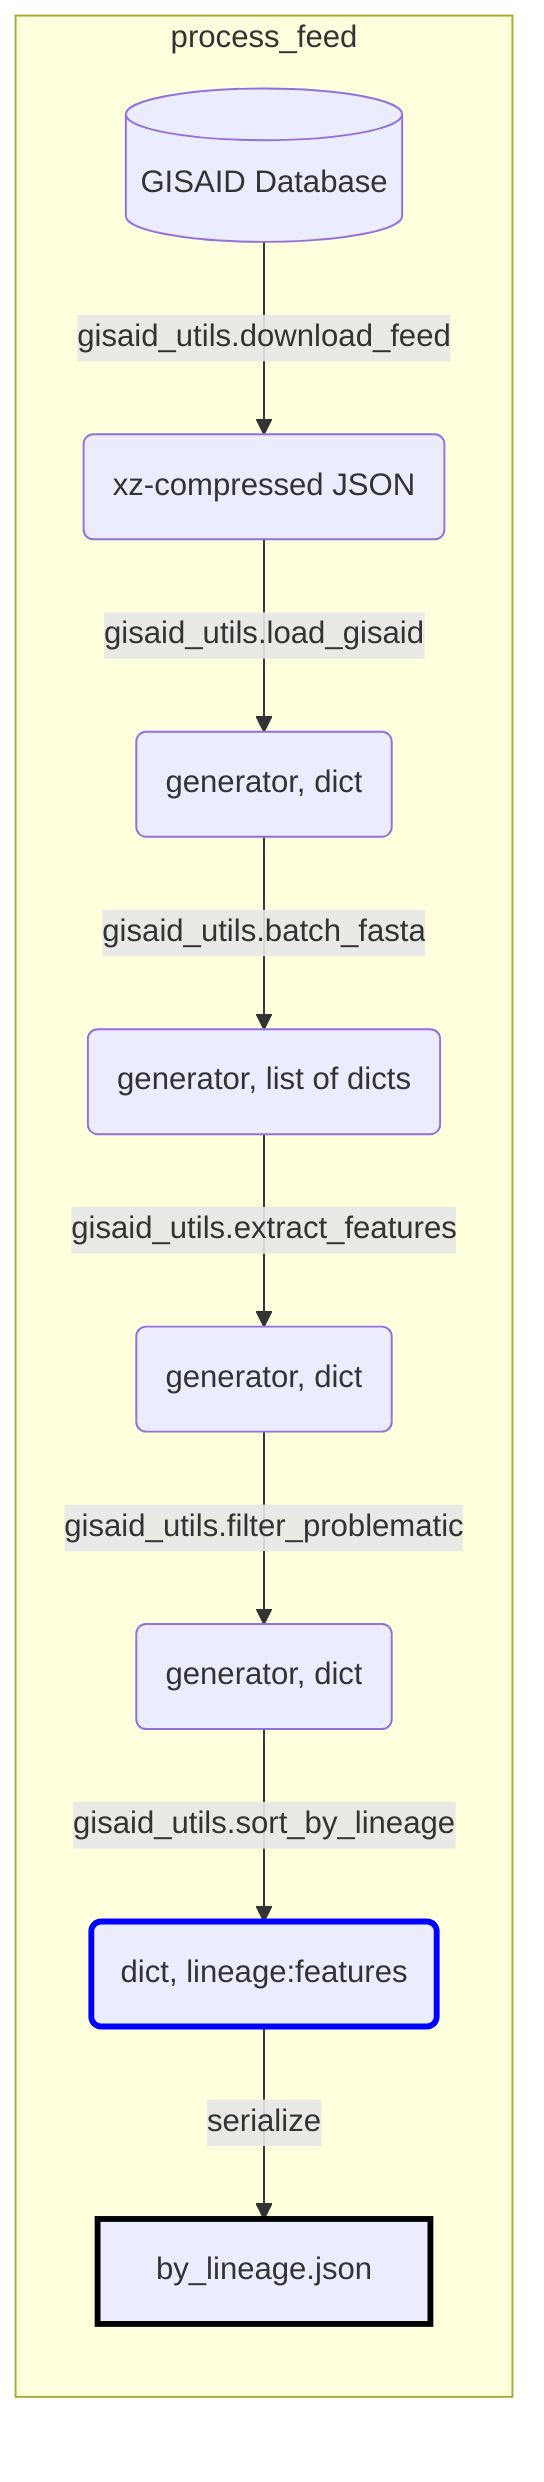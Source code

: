 %% This is a https://mermaid-js.github.io/ document
%% e.g., to compile PNG, run `mmdc -i process-feed.mmd -o process-feed.png`
flowchart TB
  %% download and parse data from GISAID
  subgraph process_feed
    direction TB
    data[(GISAID Database)]
    data-->|gisaid_utils.download_feed|xz
    xz(xz-compressed JSON)
    loader(generator, dict)
    xz-->|gisaid_utils.load_gisaid|loader
    batch(generator, list of dicts)
    loader-->|gisaid_utils.batch_fasta|batch
    features(generator, dict)
    batch-->|gisaid_utils.extract_features|features
    filtered(generator, dict)
    features-->|gisaid_utils.filter_problematic|filtered
    sorted(dict, lineage:features)
    filtered-->|gisaid_utils.sort_by_lineage|sorted

    sorted-->|serialize|by_lineage.json

    style sorted stroke:#00F,stroke-width:3px
    style by_lineage.json stroke:#000,stroke-width:3px
  end